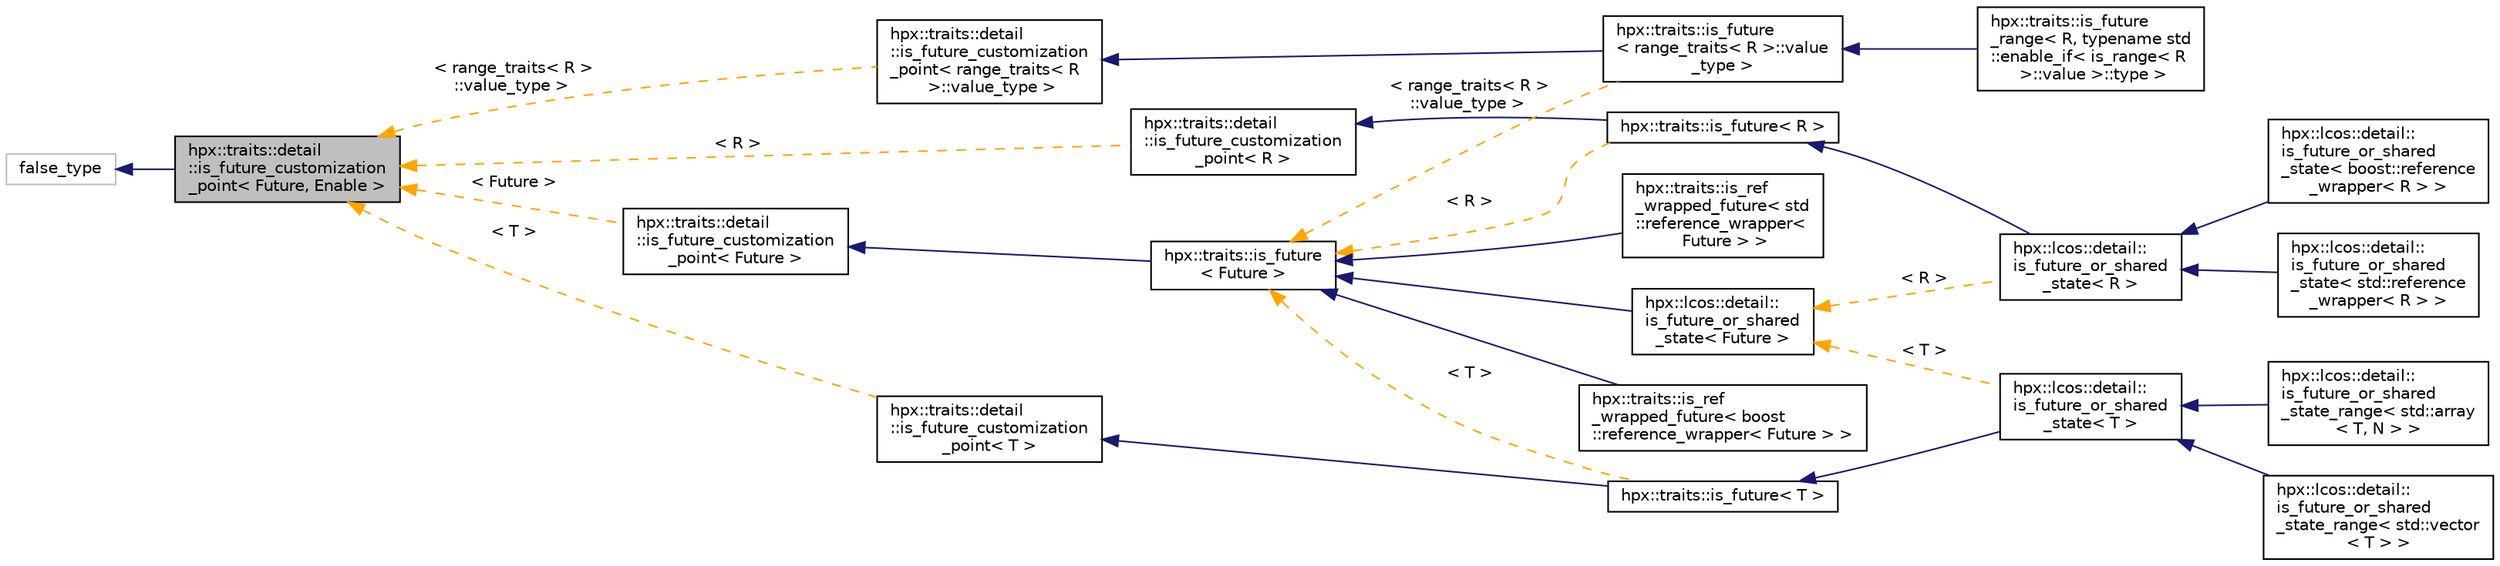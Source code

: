 digraph "hpx::traits::detail::is_future_customization_point&lt; Future, Enable &gt;"
{
  edge [fontname="Helvetica",fontsize="10",labelfontname="Helvetica",labelfontsize="10"];
  node [fontname="Helvetica",fontsize="10",shape=record];
  rankdir="LR";
  Node0 [label="hpx::traits::detail\l::is_future_customization\l_point\< Future, Enable \>",height=0.2,width=0.4,color="black", fillcolor="grey75", style="filled", fontcolor="black"];
  Node1 -> Node0 [dir="back",color="midnightblue",fontsize="10",style="solid",fontname="Helvetica"];
  Node1 [label="false_type",height=0.2,width=0.4,color="grey75", fillcolor="white", style="filled"];
  Node0 -> Node2 [dir="back",color="orange",fontsize="10",style="dashed",label=" \< range_traits\< R \>\l::value_type \>" ,fontname="Helvetica"];
  Node2 [label="hpx::traits::detail\l::is_future_customization\l_point\< range_traits\< R\l \>::value_type \>",height=0.2,width=0.4,color="black", fillcolor="white", style="filled",URL="$d9/d0b/structhpx_1_1traits_1_1detail_1_1is__future__customization__point.html"];
  Node2 -> Node3 [dir="back",color="midnightblue",fontsize="10",style="solid",fontname="Helvetica"];
  Node3 [label="hpx::traits::is_future\l\< range_traits\< R \>::value\l_type \>",height=0.2,width=0.4,color="black", fillcolor="white", style="filled",URL="$d0/dab/structhpx_1_1traits_1_1is__future.html"];
  Node3 -> Node4 [dir="back",color="midnightblue",fontsize="10",style="solid",fontname="Helvetica"];
  Node4 [label="hpx::traits::is_future\l_range\< R, typename std\l::enable_if\< is_range\< R\l \>::value \>::type \>",height=0.2,width=0.4,color="black", fillcolor="white", style="filled",URL="$d0/dfd/structhpx_1_1traits_1_1is__future__range_3_01_r_00_01typename_01std_1_1enable__if_3_01is__range_27e648db6892c0a892b113becbff6e91.html"];
  Node0 -> Node5 [dir="back",color="orange",fontsize="10",style="dashed",label=" \< R \>" ,fontname="Helvetica"];
  Node5 [label="hpx::traits::detail\l::is_future_customization\l_point\< R \>",height=0.2,width=0.4,color="black", fillcolor="white", style="filled",URL="$d9/d0b/structhpx_1_1traits_1_1detail_1_1is__future__customization__point.html"];
  Node5 -> Node6 [dir="back",color="midnightblue",fontsize="10",style="solid",fontname="Helvetica"];
  Node6 [label="hpx::traits::is_future\< R \>",height=0.2,width=0.4,color="black", fillcolor="white", style="filled",URL="$d0/dab/structhpx_1_1traits_1_1is__future.html"];
  Node6 -> Node7 [dir="back",color="midnightblue",fontsize="10",style="solid",fontname="Helvetica"];
  Node7 [label="hpx::lcos::detail::\lis_future_or_shared\l_state\< R \>",height=0.2,width=0.4,color="black", fillcolor="white", style="filled",URL="$d5/def/structhpx_1_1lcos_1_1detail_1_1is__future__or__shared__state.html"];
  Node7 -> Node8 [dir="back",color="midnightblue",fontsize="10",style="solid",fontname="Helvetica"];
  Node8 [label="hpx::lcos::detail::\lis_future_or_shared\l_state\< boost::reference\l_wrapper\< R \> \>",height=0.2,width=0.4,color="black", fillcolor="white", style="filled",URL="$de/da4/structhpx_1_1lcos_1_1detail_1_1is__future__or__shared__state_3_01boost_1_1reference__wrapper_3_01_r_01_4_01_4.html"];
  Node7 -> Node9 [dir="back",color="midnightblue",fontsize="10",style="solid",fontname="Helvetica"];
  Node9 [label="hpx::lcos::detail::\lis_future_or_shared\l_state\< std::reference\l_wrapper\< R \> \>",height=0.2,width=0.4,color="black", fillcolor="white", style="filled",URL="$da/d95/structhpx_1_1lcos_1_1detail_1_1is__future__or__shared__state_3_01std_1_1reference__wrapper_3_01_r_01_4_01_4.html"];
  Node0 -> Node10 [dir="back",color="orange",fontsize="10",style="dashed",label=" \< T \>" ,fontname="Helvetica"];
  Node10 [label="hpx::traits::detail\l::is_future_customization\l_point\< T \>",height=0.2,width=0.4,color="black", fillcolor="white", style="filled",URL="$d9/d0b/structhpx_1_1traits_1_1detail_1_1is__future__customization__point.html"];
  Node10 -> Node11 [dir="back",color="midnightblue",fontsize="10",style="solid",fontname="Helvetica"];
  Node11 [label="hpx::traits::is_future\< T \>",height=0.2,width=0.4,color="black", fillcolor="white", style="filled",URL="$d0/dab/structhpx_1_1traits_1_1is__future.html"];
  Node11 -> Node12 [dir="back",color="midnightblue",fontsize="10",style="solid",fontname="Helvetica"];
  Node12 [label="hpx::lcos::detail::\lis_future_or_shared\l_state\< T \>",height=0.2,width=0.4,color="black", fillcolor="white", style="filled",URL="$d5/def/structhpx_1_1lcos_1_1detail_1_1is__future__or__shared__state.html"];
  Node12 -> Node13 [dir="back",color="midnightblue",fontsize="10",style="solid",fontname="Helvetica"];
  Node13 [label="hpx::lcos::detail::\lis_future_or_shared\l_state_range\< std::array\l\< T, N \> \>",height=0.2,width=0.4,color="black", fillcolor="white", style="filled",URL="$d3/d4b/structhpx_1_1lcos_1_1detail_1_1is__future__or__shared__state__range_3_01std_1_1array_3_01_t_00_01_n_01_4_01_4.html"];
  Node12 -> Node14 [dir="back",color="midnightblue",fontsize="10",style="solid",fontname="Helvetica"];
  Node14 [label="hpx::lcos::detail::\lis_future_or_shared\l_state_range\< std::vector\l\< T \> \>",height=0.2,width=0.4,color="black", fillcolor="white", style="filled",URL="$d3/d53/structhpx_1_1lcos_1_1detail_1_1is__future__or__shared__state__range_3_01std_1_1vector_3_01_t_01_4_01_4.html"];
  Node0 -> Node15 [dir="back",color="orange",fontsize="10",style="dashed",label=" \< Future \>" ,fontname="Helvetica"];
  Node15 [label="hpx::traits::detail\l::is_future_customization\l_point\< Future \>",height=0.2,width=0.4,color="black", fillcolor="white", style="filled",URL="$d9/d0b/structhpx_1_1traits_1_1detail_1_1is__future__customization__point.html"];
  Node15 -> Node16 [dir="back",color="midnightblue",fontsize="10",style="solid",fontname="Helvetica"];
  Node16 [label="hpx::traits::is_future\l\< Future \>",height=0.2,width=0.4,color="black", fillcolor="white", style="filled",URL="$d0/dab/structhpx_1_1traits_1_1is__future.html"];
  Node16 -> Node17 [dir="back",color="midnightblue",fontsize="10",style="solid",fontname="Helvetica"];
  Node17 [label="hpx::lcos::detail::\lis_future_or_shared\l_state\< Future \>",height=0.2,width=0.4,color="black", fillcolor="white", style="filled",URL="$d5/def/structhpx_1_1lcos_1_1detail_1_1is__future__or__shared__state.html"];
  Node17 -> Node7 [dir="back",color="orange",fontsize="10",style="dashed",label=" \< R \>" ,fontname="Helvetica"];
  Node17 -> Node12 [dir="back",color="orange",fontsize="10",style="dashed",label=" \< T \>" ,fontname="Helvetica"];
  Node16 -> Node18 [dir="back",color="midnightblue",fontsize="10",style="solid",fontname="Helvetica"];
  Node18 [label="hpx::traits::is_ref\l_wrapped_future\< boost\l::reference_wrapper\< Future \> \>",height=0.2,width=0.4,color="black", fillcolor="white", style="filled",URL="$d0/d29/structhpx_1_1traits_1_1is__ref__wrapped__future_3_01boost_1_1reference__wrapper_3_01_future_01_4_01_4.html"];
  Node16 -> Node19 [dir="back",color="midnightblue",fontsize="10",style="solid",fontname="Helvetica"];
  Node19 [label="hpx::traits::is_ref\l_wrapped_future\< std\l::reference_wrapper\<\l Future \> \>",height=0.2,width=0.4,color="black", fillcolor="white", style="filled",URL="$d3/dcd/structhpx_1_1traits_1_1is__ref__wrapped__future_3_01std_1_1reference__wrapper_3_01_future_01_4_01_4.html"];
  Node16 -> Node3 [dir="back",color="orange",fontsize="10",style="dashed",label=" \< range_traits\< R \>\l::value_type \>" ,fontname="Helvetica"];
  Node16 -> Node6 [dir="back",color="orange",fontsize="10",style="dashed",label=" \< R \>" ,fontname="Helvetica"];
  Node16 -> Node11 [dir="back",color="orange",fontsize="10",style="dashed",label=" \< T \>" ,fontname="Helvetica"];
}
